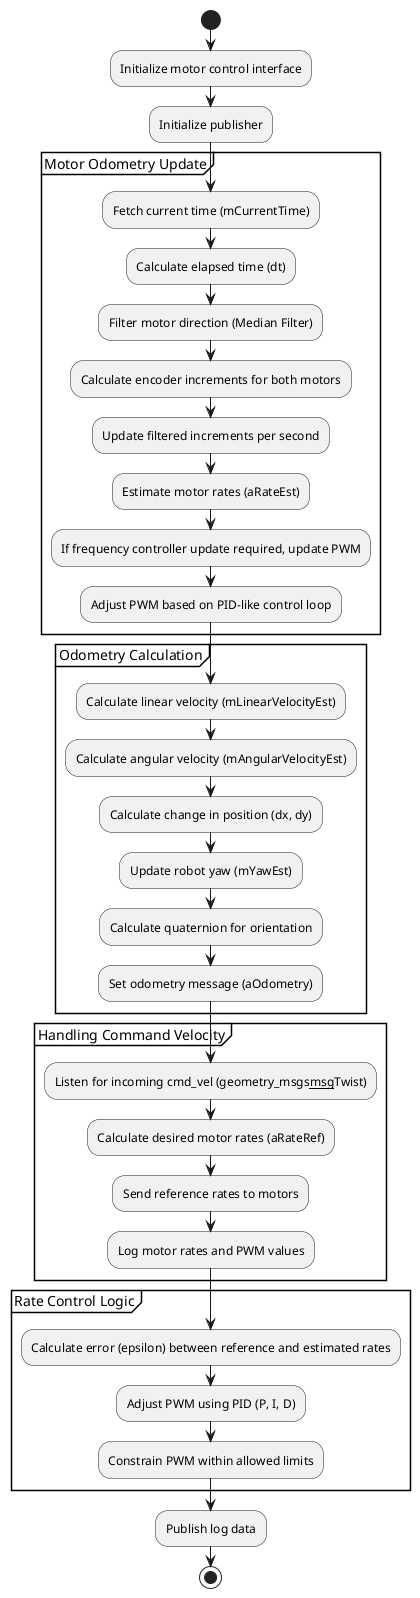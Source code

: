 @startuml

start

:Initialize motor control interface;
:Initialize publisher;

partition "Motor Odometry Update" {
    :Fetch current time (mCurrentTime);
    :Calculate elapsed time (dt);
    :Filter motor direction (Median Filter);
    :Calculate encoder increments for both motors;
    :Update filtered increments per second;

    :Estimate motor rates (aRateEst);
    :If frequency controller update required, update PWM;
    :Adjust PWM based on PID-like control loop;
}

partition "Odometry Calculation" {
    :Calculate linear velocity (mLinearVelocityEst);
    :Calculate angular velocity (mAngularVelocityEst);
    :Calculate change in position (dx, dy);
    :Update robot yaw (mYawEst);
    :Calculate quaternion for orientation;
    :Set odometry message (aOdometry);
}

partition "Handling Command Velocity" {
    :Listen for incoming cmd_vel (geometry_msgs__msg__Twist);
    :Calculate desired motor rates (aRateRef);
    :Send reference rates to motors;
    :Log motor rates and PWM values;
}

partition "Rate Control Logic" {
    :Calculate error (epsilon) between reference and estimated rates;
    :Adjust PWM using PID (P, I, D);
    :Constrain PWM within allowed limits;
}

:Publish log data;

stop

@enduml

